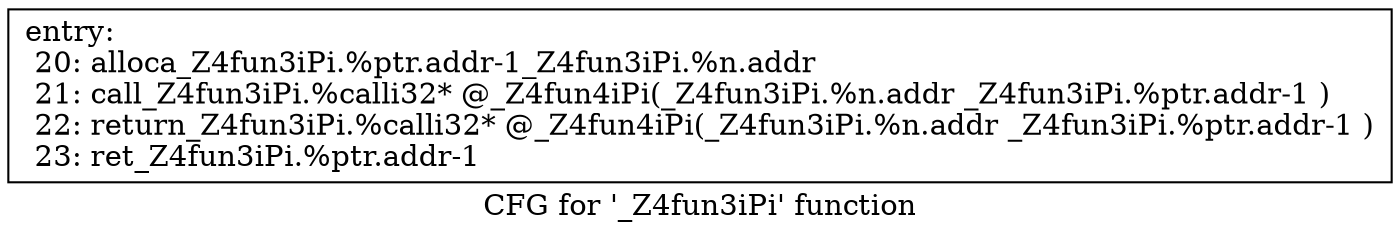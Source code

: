 digraph "CFG for '_Z4fun3iPi' function" {
	label="CFG for '_Z4fun3iPi' function" ;

	Node0x97f3e50 [shape=record,label="{entry:\l 20: alloca	_Z4fun3iPi.%ptr.addr-1	_Z4fun3iPi.%n.addr\l 21: call	_Z4fun3iPi.%call	i32* @_Z4fun4iPi(_Z4fun3iPi.%n.addr _Z4fun3iPi.%ptr.addr-1 )\l 22: return	_Z4fun3iPi.%call	i32* @_Z4fun4iPi(_Z4fun3iPi.%n.addr _Z4fun3iPi.%ptr.addr-1 )\l 23: ret	_Z4fun3iPi.%ptr.addr-1\l }"];
}